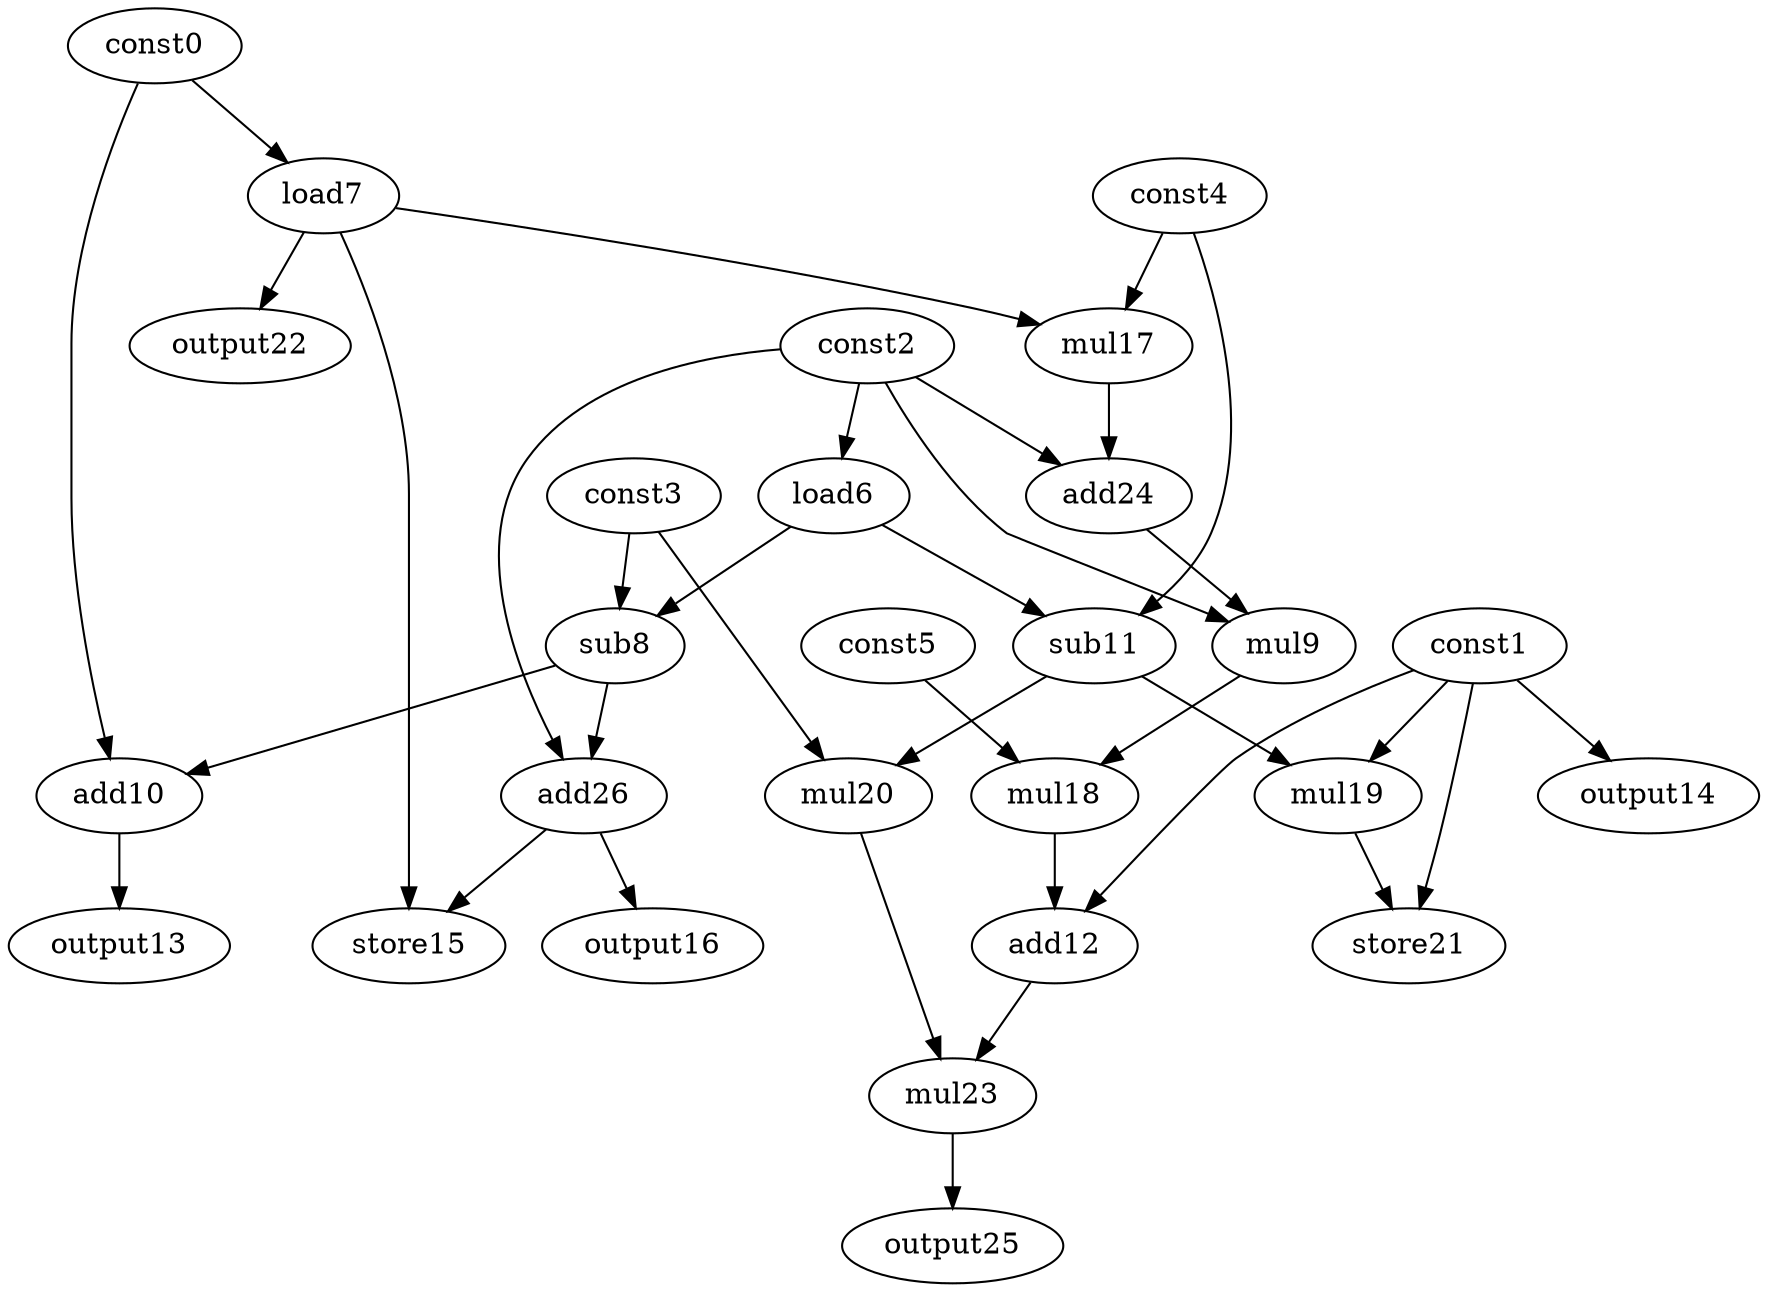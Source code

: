 digraph G { 
const0[opcode=const]; 
const1[opcode=const]; 
const2[opcode=const]; 
const3[opcode=const]; 
const4[opcode=const]; 
const5[opcode=const]; 
load6[opcode=load]; 
load7[opcode=load]; 
sub8[opcode=sub]; 
mul9[opcode=mul]; 
add10[opcode=add]; 
sub11[opcode=sub]; 
add12[opcode=add]; 
output13[opcode=output]; 
output14[opcode=output]; 
store15[opcode=store]; 
output16[opcode=output]; 
mul17[opcode=mul]; 
mul18[opcode=mul]; 
mul19[opcode=mul]; 
mul20[opcode=mul]; 
store21[opcode=store]; 
output22[opcode=output]; 
mul23[opcode=mul]; 
add24[opcode=add]; 
output25[opcode=output]; 
add26[opcode=add]; 
const2->load6[operand=0];
const0->load7[operand=0];
const1->output14[operand=0];
const3->sub8[operand=0];
load6->sub8[operand=1];
const4->sub11[operand=0];
load6->sub11[operand=1];
const4->mul17[operand=0];
load7->mul17[operand=1];
load7->output22[operand=0];
const0->add10[operand=0];
sub8->add10[operand=1];
const1->mul19[operand=0];
sub11->mul19[operand=1];
const3->mul20[operand=0];
sub11->mul20[operand=1];
mul17->add24[operand=0];
const2->add24[operand=1];
sub8->add26[operand=0];
const2->add26[operand=1];
add24->mul9[operand=0];
const2->mul9[operand=1];
add10->output13[operand=0];
add26->store15[operand=0];
load7->store15[operand=1];
add26->output16[operand=0];
const1->store21[operand=0];
mul19->store21[operand=1];
mul9->mul18[operand=0];
const5->mul18[operand=1];
const1->add12[operand=0];
mul18->add12[operand=1];
add12->mul23[operand=0];
mul20->mul23[operand=1];
mul23->output25[operand=0];
}
